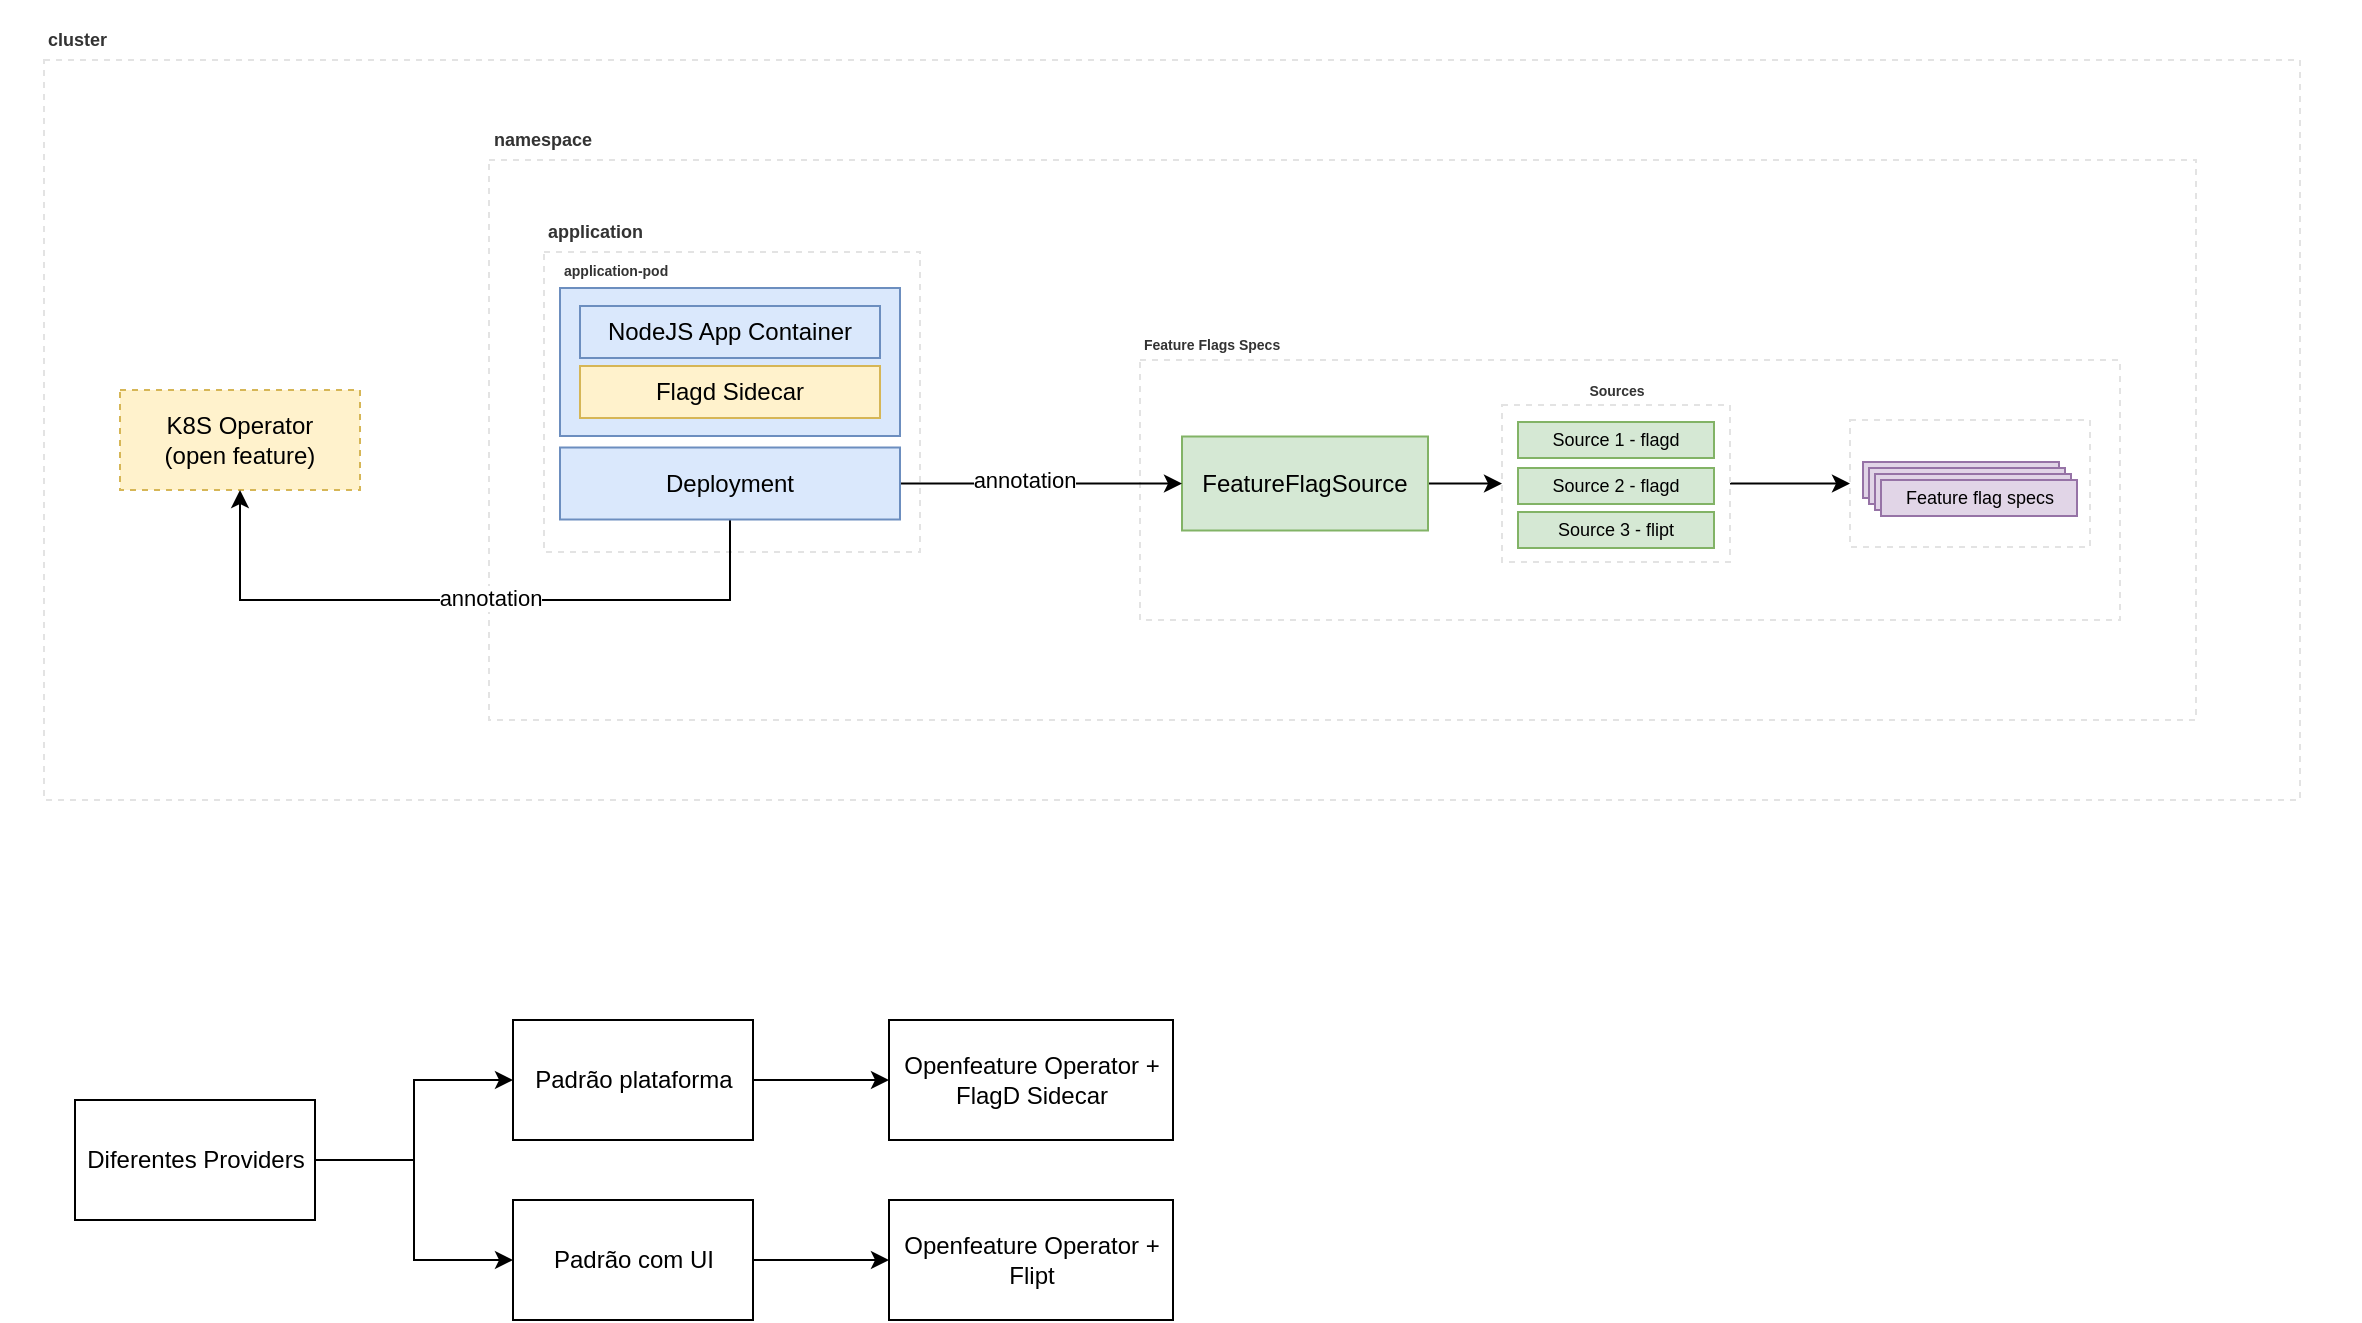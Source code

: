 <mxfile version="24.5.1" type="device">
  <diagram id="CNRvUmCUOl8FaEi8uVfI" name="growthbook">
    <mxGraphModel dx="2112" dy="636" grid="1" gridSize="10" guides="1" tooltips="1" connect="1" arrows="1" fold="1" page="0" pageScale="1" pageWidth="900" pageHeight="1600" background="none" math="0" shadow="0">
      <root>
        <mxCell id="0" />
        <mxCell id="1" parent="0" />
        <mxCell id="oHQJAUbpGCtsG2pMAWnH-35" value="" style="whiteSpace=wrap;html=1;fillColor=default;strokeColor=none;rounded=0;" vertex="1" parent="1">
          <mxGeometry x="-60" y="100" width="1180" height="430" as="geometry" />
        </mxCell>
        <mxCell id="oHQJAUbpGCtsG2pMAWnH-31" value="" style="whiteSpace=wrap;html=1;fillColor=default;dashed=1;strokeColor=#E3E3E3;" vertex="1" parent="1">
          <mxGeometry x="-38" y="130" width="1128" height="370" as="geometry" />
        </mxCell>
        <mxCell id="KcPOCeWXQUCBt0vuWGm0-9" value="" style="whiteSpace=wrap;html=1;fillColor=default;dashed=1;strokeColor=#E3E3E3;" parent="1" vertex="1">
          <mxGeometry x="184.5" y="180" width="853.5" height="280" as="geometry" />
        </mxCell>
        <mxCell id="KcPOCeWXQUCBt0vuWGm0-11" value="namespace" style="whiteSpace=wrap;html=1;fontSize=9;fillColor=none;fontColor=#333333;strokeColor=none;fontStyle=1;align=left;" parent="1" vertex="1">
          <mxGeometry x="184.5" y="160" width="80" height="20" as="geometry" />
        </mxCell>
        <mxCell id="KcPOCeWXQUCBt0vuWGm0-12" value="" style="whiteSpace=wrap;html=1;container=0;dashed=1;strokeColor=#E3E3E3;" parent="1" vertex="1">
          <mxGeometry x="212" y="226" width="188" height="150" as="geometry" />
        </mxCell>
        <mxCell id="FQWdSzfLES44VIhiBNn8-4" value="" style="whiteSpace=wrap;html=1;container=0;dashed=1;strokeColor=#E3E3E3;" parent="1" vertex="1">
          <mxGeometry x="510" y="280" width="490" height="130" as="geometry" />
        </mxCell>
        <mxCell id="FQWdSzfLES44VIhiBNn8-6" value="Feature Flags Specs" style="whiteSpace=wrap;html=1;fontSize=7;fillColor=none;strokeColor=none;fontColor=#333333;fontStyle=1;align=left;" parent="1" vertex="1">
          <mxGeometry x="510" y="267" width="91" height="12" as="geometry" />
        </mxCell>
        <mxCell id="oHQJAUbpGCtsG2pMAWnH-23" style="edgeStyle=orthogonalEdgeStyle;rounded=0;orthogonalLoop=1;jettySize=auto;html=1;entryX=0;entryY=0.5;entryDx=0;entryDy=0;" edge="1" parent="1" source="FQWdSzfLES44VIhiBNn8-9" target="oHQJAUbpGCtsG2pMAWnH-16">
          <mxGeometry relative="1" as="geometry" />
        </mxCell>
        <mxCell id="FQWdSzfLES44VIhiBNn8-9" value="FeatureFlagSource" style="whiteSpace=wrap;html=1;fontSize=12;fillColor=#d5e8d4;strokeColor=#82b366;" parent="1" vertex="1">
          <mxGeometry x="531" y="318.25" width="123" height="47" as="geometry" />
        </mxCell>
        <mxCell id="FQWdSzfLES44VIhiBNn8-21" style="edgeStyle=orthogonalEdgeStyle;rounded=0;orthogonalLoop=1;jettySize=auto;html=1;entryX=0;entryY=0.5;entryDx=0;entryDy=0;" parent="1" source="FQWdSzfLES44VIhiBNn8-14" target="FQWdSzfLES44VIhiBNn8-9" edge="1">
          <mxGeometry relative="1" as="geometry" />
        </mxCell>
        <mxCell id="oHQJAUbpGCtsG2pMAWnH-34" value="annotation" style="edgeLabel;html=1;align=center;verticalAlign=middle;resizable=0;points=[];" vertex="1" connectable="0" parent="FQWdSzfLES44VIhiBNn8-21">
          <mxGeometry x="-0.194" y="-1" relative="1" as="geometry">
            <mxPoint x="5" y="-3" as="offset" />
          </mxGeometry>
        </mxCell>
        <mxCell id="FQWdSzfLES44VIhiBNn8-34" value="application" style="whiteSpace=wrap;html=1;fontSize=9;fillColor=none;fontColor=#333333;strokeColor=none;fontStyle=1;align=left;" parent="1" vertex="1">
          <mxGeometry x="212" y="206" width="80" height="20" as="geometry" />
        </mxCell>
        <mxCell id="FQWdSzfLES44VIhiBNn8-36" value="K8S Operator&lt;div&gt;(open feature)&lt;/div&gt;" style="whiteSpace=wrap;html=1;dashed=1;fillColor=#fff2cc;strokeColor=#d6b656;" parent="1" vertex="1">
          <mxGeometry y="295" width="120" height="50" as="geometry" />
        </mxCell>
        <mxCell id="oHQJAUbpGCtsG2pMAWnH-4" style="edgeStyle=orthogonalEdgeStyle;rounded=0;orthogonalLoop=1;jettySize=auto;html=1;entryX=0;entryY=0.5;entryDx=0;entryDy=0;" edge="1" parent="1" source="oHQJAUbpGCtsG2pMAWnH-1" target="oHQJAUbpGCtsG2pMAWnH-2">
          <mxGeometry relative="1" as="geometry" />
        </mxCell>
        <mxCell id="oHQJAUbpGCtsG2pMAWnH-5" style="edgeStyle=orthogonalEdgeStyle;rounded=0;orthogonalLoop=1;jettySize=auto;html=1;entryX=0;entryY=0.5;entryDx=0;entryDy=0;" edge="1" parent="1" source="oHQJAUbpGCtsG2pMAWnH-1" target="oHQJAUbpGCtsG2pMAWnH-3">
          <mxGeometry relative="1" as="geometry" />
        </mxCell>
        <mxCell id="oHQJAUbpGCtsG2pMAWnH-1" value="Diferentes Providers" style="whiteSpace=wrap;html=1;" vertex="1" parent="1">
          <mxGeometry x="-22.5" y="650" width="120" height="60" as="geometry" />
        </mxCell>
        <mxCell id="oHQJAUbpGCtsG2pMAWnH-7" style="edgeStyle=orthogonalEdgeStyle;rounded=0;orthogonalLoop=1;jettySize=auto;html=1;" edge="1" parent="1" source="oHQJAUbpGCtsG2pMAWnH-2" target="oHQJAUbpGCtsG2pMAWnH-6">
          <mxGeometry relative="1" as="geometry" />
        </mxCell>
        <mxCell id="oHQJAUbpGCtsG2pMAWnH-2" value="Padrão plataforma" style="whiteSpace=wrap;html=1;" vertex="1" parent="1">
          <mxGeometry x="196.5" y="610" width="120" height="60" as="geometry" />
        </mxCell>
        <mxCell id="oHQJAUbpGCtsG2pMAWnH-9" style="edgeStyle=orthogonalEdgeStyle;rounded=0;orthogonalLoop=1;jettySize=auto;html=1;entryX=0;entryY=0.5;entryDx=0;entryDy=0;" edge="1" parent="1" source="oHQJAUbpGCtsG2pMAWnH-3" target="oHQJAUbpGCtsG2pMAWnH-8">
          <mxGeometry relative="1" as="geometry" />
        </mxCell>
        <mxCell id="oHQJAUbpGCtsG2pMAWnH-3" value="Padrão com UI" style="whiteSpace=wrap;html=1;" vertex="1" parent="1">
          <mxGeometry x="196.5" y="700" width="120" height="60" as="geometry" />
        </mxCell>
        <mxCell id="oHQJAUbpGCtsG2pMAWnH-6" value="Openfeature Operator + FlagD Sidecar" style="whiteSpace=wrap;html=1;" vertex="1" parent="1">
          <mxGeometry x="384.5" y="610" width="142" height="60" as="geometry" />
        </mxCell>
        <mxCell id="oHQJAUbpGCtsG2pMAWnH-8" value="Openfeature Operator + Flipt" style="whiteSpace=wrap;html=1;" vertex="1" parent="1">
          <mxGeometry x="384.5" y="700" width="142" height="60" as="geometry" />
        </mxCell>
        <mxCell id="oHQJAUbpGCtsG2pMAWnH-12" value="" style="whiteSpace=wrap;html=1;container=0;fillColor=#dae8fc;strokeColor=#6c8ebf;" vertex="1" parent="1">
          <mxGeometry x="220" y="244" width="170" height="74" as="geometry" />
        </mxCell>
        <mxCell id="oHQJAUbpGCtsG2pMAWnH-32" style="edgeStyle=orthogonalEdgeStyle;rounded=0;orthogonalLoop=1;jettySize=auto;html=1;entryX=0.5;entryY=1;entryDx=0;entryDy=0;" edge="1" parent="1" source="FQWdSzfLES44VIhiBNn8-14" target="FQWdSzfLES44VIhiBNn8-36">
          <mxGeometry relative="1" as="geometry">
            <Array as="points">
              <mxPoint x="305" y="400" />
              <mxPoint x="60" y="400" />
            </Array>
          </mxGeometry>
        </mxCell>
        <mxCell id="oHQJAUbpGCtsG2pMAWnH-33" value="annotation" style="edgeLabel;html=1;align=center;verticalAlign=middle;resizable=0;points=[];" vertex="1" connectable="0" parent="oHQJAUbpGCtsG2pMAWnH-32">
          <mxGeometry x="0.141" y="-1" relative="1" as="geometry">
            <mxPoint x="33" as="offset" />
          </mxGeometry>
        </mxCell>
        <mxCell id="FQWdSzfLES44VIhiBNn8-14" value="Deployment" style="whiteSpace=wrap;html=1;fontSize=12;fillColor=#dae8fc;strokeColor=#6c8ebf;" parent="1" vertex="1">
          <mxGeometry x="220" y="323.75" width="170" height="36" as="geometry" />
        </mxCell>
        <mxCell id="FQWdSzfLES44VIhiBNn8-32" value="NodeJS App Container" style="whiteSpace=wrap;html=1;fillColor=#dae8fc;strokeColor=#6c8ebf;" parent="1" vertex="1">
          <mxGeometry x="230" y="253" width="150" height="26" as="geometry" />
        </mxCell>
        <mxCell id="FQWdSzfLES44VIhiBNn8-33" value="Flagd Sidecar" style="whiteSpace=wrap;html=1;fillColor=#fff2cc;strokeColor=#d6b656;" parent="1" vertex="1">
          <mxGeometry x="230" y="283" width="150" height="26" as="geometry" />
        </mxCell>
        <mxCell id="oHQJAUbpGCtsG2pMAWnH-13" value="application-pod" style="whiteSpace=wrap;html=1;fontSize=7;fillColor=none;fontColor=#333333;strokeColor=none;fontStyle=1;align=left;" vertex="1" parent="1">
          <mxGeometry x="220" y="226" width="80" height="20" as="geometry" />
        </mxCell>
        <mxCell id="oHQJAUbpGCtsG2pMAWnH-15" value="" style="whiteSpace=wrap;html=1;dashed=1;strokeColor=#E3E3E3;" vertex="1" parent="1">
          <mxGeometry x="865" y="310" width="120" height="63.5" as="geometry" />
        </mxCell>
        <mxCell id="oHQJAUbpGCtsG2pMAWnH-22" style="edgeStyle=orthogonalEdgeStyle;rounded=0;orthogonalLoop=1;jettySize=auto;html=1;entryX=0;entryY=0.5;entryDx=0;entryDy=0;" edge="1" parent="1" source="oHQJAUbpGCtsG2pMAWnH-16" target="oHQJAUbpGCtsG2pMAWnH-15">
          <mxGeometry relative="1" as="geometry" />
        </mxCell>
        <mxCell id="oHQJAUbpGCtsG2pMAWnH-16" value="" style="whiteSpace=wrap;html=1;dashed=1;strokeColor=#E3E3E3;" vertex="1" parent="1">
          <mxGeometry x="691" y="302.5" width="114" height="78.5" as="geometry" />
        </mxCell>
        <mxCell id="oHQJAUbpGCtsG2pMAWnH-17" value="Sources" style="whiteSpace=wrap;html=1;fontSize=7;fillColor=none;strokeColor=none;fontColor=#333333;fontStyle=1;align=center;" vertex="1" parent="1">
          <mxGeometry x="702.5" y="290" width="91" height="12" as="geometry" />
        </mxCell>
        <mxCell id="oHQJAUbpGCtsG2pMAWnH-18" value="Source 1 - flagd" style="whiteSpace=wrap;html=1;fontSize=9;fillColor=#d5e8d4;strokeColor=#82b366;" vertex="1" parent="1">
          <mxGeometry x="699" y="311" width="98" height="18" as="geometry" />
        </mxCell>
        <mxCell id="oHQJAUbpGCtsG2pMAWnH-19" value="Source 2 - flagd" style="whiteSpace=wrap;html=1;fontSize=9;fillColor=#d5e8d4;strokeColor=#82b366;" vertex="1" parent="1">
          <mxGeometry x="699" y="334" width="98" height="18" as="geometry" />
        </mxCell>
        <mxCell id="oHQJAUbpGCtsG2pMAWnH-20" value="Source 3 - flipt" style="whiteSpace=wrap;html=1;fontSize=9;fillColor=#d5e8d4;strokeColor=#82b366;" vertex="1" parent="1">
          <mxGeometry x="699" y="356" width="98" height="18" as="geometry" />
        </mxCell>
        <mxCell id="oHQJAUbpGCtsG2pMAWnH-21" value="Feature flag specs" style="whiteSpace=wrap;html=1;fontSize=9;fillColor=#e1d5e7;strokeColor=#9673a6;" vertex="1" parent="1">
          <mxGeometry x="871.5" y="331" width="98" height="18" as="geometry" />
        </mxCell>
        <mxCell id="oHQJAUbpGCtsG2pMAWnH-27" value="Feature flag specs" style="whiteSpace=wrap;html=1;fontSize=9;fillColor=#e1d5e7;strokeColor=#9673a6;" vertex="1" parent="1">
          <mxGeometry x="874.5" y="334" width="98" height="18" as="geometry" />
        </mxCell>
        <mxCell id="oHQJAUbpGCtsG2pMAWnH-28" value="Feature flag specs" style="whiteSpace=wrap;html=1;fontSize=9;fillColor=#e1d5e7;strokeColor=#9673a6;" vertex="1" parent="1">
          <mxGeometry x="877.5" y="337" width="98" height="18" as="geometry" />
        </mxCell>
        <mxCell id="oHQJAUbpGCtsG2pMAWnH-29" value="Feature flag specs" style="whiteSpace=wrap;html=1;fontSize=9;fillColor=#e1d5e7;strokeColor=#9673a6;" vertex="1" parent="1">
          <mxGeometry x="880.5" y="340" width="98" height="18" as="geometry" />
        </mxCell>
        <mxCell id="oHQJAUbpGCtsG2pMAWnH-30" value="cluster" style="whiteSpace=wrap;html=1;fontSize=9;fillColor=none;fontColor=#333333;strokeColor=none;fontStyle=1;align=left;" vertex="1" parent="1">
          <mxGeometry x="-38" y="110" width="80" height="20" as="geometry" />
        </mxCell>
      </root>
    </mxGraphModel>
  </diagram>
</mxfile>
